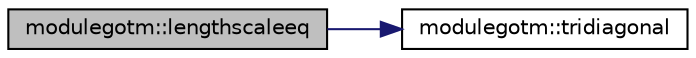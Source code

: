 digraph "modulegotm::lengthscaleeq"
{
 // LATEX_PDF_SIZE
  edge [fontname="Helvetica",fontsize="10",labelfontname="Helvetica",labelfontsize="10"];
  node [fontname="Helvetica",fontsize="10",shape=record];
  rankdir="LR";
  Node1 [label="modulegotm::lengthscaleeq",height=0.2,width=0.4,color="black", fillcolor="grey75", style="filled", fontcolor="black",tooltip=" "];
  Node1 -> Node2 [color="midnightblue",fontsize="10",style="solid",fontname="Helvetica"];
  Node2 [label="modulegotm::tridiagonal",height=0.2,width=0.4,color="black", fillcolor="white", style="filled",URL="$namespacemodulegotm.html#a95c763a61ad96de7516848ea4a686fdb",tooltip=" "];
}
